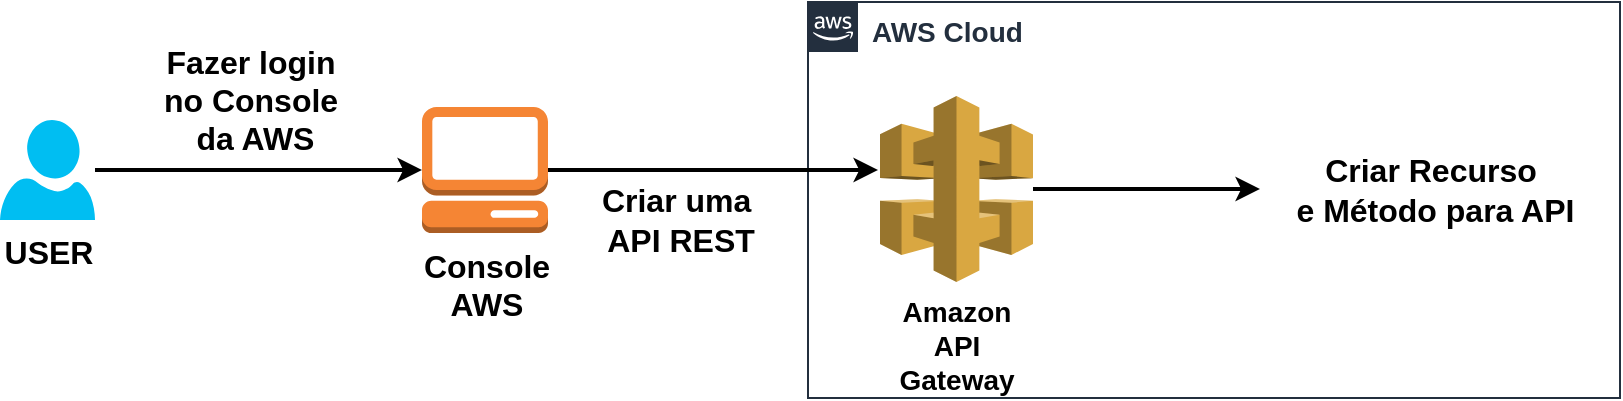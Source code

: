 <mxfile version="24.7.5">
  <diagram name="Página-1" id="29tXykJ49g16Riozls-3">
    <mxGraphModel dx="1434" dy="746" grid="1" gridSize="10" guides="1" tooltips="1" connect="1" arrows="1" fold="1" page="1" pageScale="1" pageWidth="827" pageHeight="583" math="0" shadow="0">
      <root>
        <mxCell id="0" />
        <mxCell id="1" parent="0" />
        <mxCell id="4iJKsMdjanen9xZxWvkV-1" value="&lt;b&gt;&lt;font style=&quot;font-size: 16px;&quot;&gt;USER&lt;/font&gt;&lt;/b&gt;" style="verticalLabelPosition=bottom;html=1;verticalAlign=top;align=center;strokeColor=none;fillColor=#00BEF2;shape=mxgraph.azure.user;" vertex="1" parent="1">
          <mxGeometry x="10" y="242" width="47.5" height="50" as="geometry" />
        </mxCell>
        <mxCell id="4iJKsMdjanen9xZxWvkV-2" value="&lt;b style=&quot;font-size: 16px;&quot;&gt;&lt;font style=&quot;font-size: 16px;&quot;&gt;Console&lt;/font&gt;&lt;/b&gt;&lt;div style=&quot;font-size: 16px;&quot;&gt;&lt;b style=&quot;&quot;&gt;&lt;font style=&quot;font-size: 16px;&quot;&gt;AWS&lt;/font&gt;&lt;/b&gt;&lt;/div&gt;" style="outlineConnect=0;dashed=0;verticalLabelPosition=bottom;verticalAlign=top;align=center;html=1;shape=mxgraph.aws3.management_console;fillColor=#F58534;gradientColor=none;" vertex="1" parent="1">
          <mxGeometry x="221" y="235.5" width="63" height="63" as="geometry" />
        </mxCell>
        <mxCell id="4iJKsMdjanen9xZxWvkV-3" value="&lt;font style=&quot;font-size: 14px;&quot;&gt;&lt;b&gt;AWS Cloud&lt;/b&gt;&lt;/font&gt;" style="points=[[0,0],[0.25,0],[0.5,0],[0.75,0],[1,0],[1,0.25],[1,0.5],[1,0.75],[1,1],[0.75,1],[0.5,1],[0.25,1],[0,1],[0,0.75],[0,0.5],[0,0.25]];outlineConnect=0;gradientColor=none;html=1;whiteSpace=wrap;fontSize=12;fontStyle=0;container=1;pointerEvents=0;collapsible=0;recursiveResize=0;shape=mxgraph.aws4.group;grIcon=mxgraph.aws4.group_aws_cloud_alt;strokeColor=#232F3E;fillColor=none;verticalAlign=top;align=left;spacingLeft=30;fontColor=#232F3E;dashed=0;" vertex="1" parent="1">
          <mxGeometry x="414" y="183" width="406" height="198" as="geometry" />
        </mxCell>
        <mxCell id="4iJKsMdjanen9xZxWvkV-10" style="edgeStyle=orthogonalEdgeStyle;rounded=0;orthogonalLoop=1;jettySize=auto;html=1;strokeWidth=2;" edge="1" parent="4iJKsMdjanen9xZxWvkV-3" source="4iJKsMdjanen9xZxWvkV-4" target="4iJKsMdjanen9xZxWvkV-9">
          <mxGeometry relative="1" as="geometry" />
        </mxCell>
        <mxCell id="4iJKsMdjanen9xZxWvkV-4" value="&lt;b style=&quot;font-size: 14px;&quot;&gt;&lt;font style=&quot;font-size: 14px;&quot;&gt;Amazon&lt;/font&gt;&lt;/b&gt;&lt;div style=&quot;font-size: 14px;&quot;&gt;&lt;b&gt;&lt;font style=&quot;font-size: 14px;&quot;&gt;API&lt;/font&gt;&lt;/b&gt;&lt;/div&gt;&lt;div style=&quot;font-size: 14px;&quot;&gt;&lt;b style=&quot;&quot;&gt;&lt;font style=&quot;font-size: 14px;&quot;&gt;Gateway&lt;/font&gt;&lt;/b&gt;&lt;/div&gt;" style="outlineConnect=0;dashed=0;verticalLabelPosition=bottom;verticalAlign=top;align=center;html=1;shape=mxgraph.aws3.api_gateway;fillColor=#D9A741;gradientColor=none;" vertex="1" parent="4iJKsMdjanen9xZxWvkV-3">
          <mxGeometry x="36" y="47" width="76.5" height="93" as="geometry" />
        </mxCell>
        <mxCell id="4iJKsMdjanen9xZxWvkV-9" value="&lt;b&gt;&lt;font style=&quot;font-size: 16px;&quot;&gt;Criar Recurso&lt;/font&gt;&lt;/b&gt;&lt;div&gt;&lt;b&gt;&lt;font style=&quot;font-size: 16px;&quot;&gt;&amp;nbsp;e Método para API&lt;/font&gt;&lt;/b&gt;&lt;/div&gt;" style="text;html=1;align=center;verticalAlign=middle;resizable=0;points=[];autosize=1;strokeColor=none;fillColor=none;" vertex="1" parent="4iJKsMdjanen9xZxWvkV-3">
          <mxGeometry x="226" y="68.5" width="170" height="50" as="geometry" />
        </mxCell>
        <mxCell id="4iJKsMdjanen9xZxWvkV-5" style="edgeStyle=orthogonalEdgeStyle;rounded=0;orthogonalLoop=1;jettySize=auto;html=1;entryX=0;entryY=0.5;entryDx=0;entryDy=0;entryPerimeter=0;strokeWidth=2;" edge="1" parent="1" source="4iJKsMdjanen9xZxWvkV-1" target="4iJKsMdjanen9xZxWvkV-2">
          <mxGeometry relative="1" as="geometry" />
        </mxCell>
        <mxCell id="4iJKsMdjanen9xZxWvkV-6" style="edgeStyle=orthogonalEdgeStyle;rounded=0;orthogonalLoop=1;jettySize=auto;html=1;entryX=-0.013;entryY=0.398;entryDx=0;entryDy=0;entryPerimeter=0;strokeWidth=2;" edge="1" parent="1" source="4iJKsMdjanen9xZxWvkV-2" target="4iJKsMdjanen9xZxWvkV-4">
          <mxGeometry relative="1" as="geometry" />
        </mxCell>
        <mxCell id="4iJKsMdjanen9xZxWvkV-7" value="&lt;b&gt;&lt;font style=&quot;font-size: 16px;&quot;&gt;Fazer login&lt;/font&gt;&lt;/b&gt;&lt;div&gt;&lt;b&gt;&lt;font style=&quot;font-size: 16px;&quot;&gt;no Console&lt;/font&gt;&lt;/b&gt;&lt;/div&gt;&lt;div&gt;&lt;b&gt;&lt;font style=&quot;font-size: 16px;&quot;&gt;&amp;nbsp;da AWS&lt;/font&gt;&lt;/b&gt;&lt;/div&gt;" style="text;html=1;align=center;verticalAlign=middle;resizable=0;points=[];autosize=1;strokeColor=none;fillColor=none;" vertex="1" parent="1">
          <mxGeometry x="80" y="197" width="110" height="70" as="geometry" />
        </mxCell>
        <mxCell id="4iJKsMdjanen9xZxWvkV-8" value="&lt;b style=&quot;font-size: 16px;&quot;&gt;&lt;font style=&quot;font-size: 16px;&quot;&gt;Criar uma&amp;nbsp;&lt;/font&gt;&lt;/b&gt;&lt;div style=&quot;font-size: 16px;&quot;&gt;&lt;b style=&quot;&quot;&gt;&lt;font style=&quot;font-size: 16px;&quot;&gt;API REST&lt;/font&gt;&lt;/b&gt;&lt;/div&gt;" style="text;html=1;align=center;verticalAlign=middle;resizable=0;points=[];autosize=1;strokeColor=none;fillColor=none;" vertex="1" parent="1">
          <mxGeometry x="300" y="267" width="100" height="50" as="geometry" />
        </mxCell>
      </root>
    </mxGraphModel>
  </diagram>
</mxfile>
